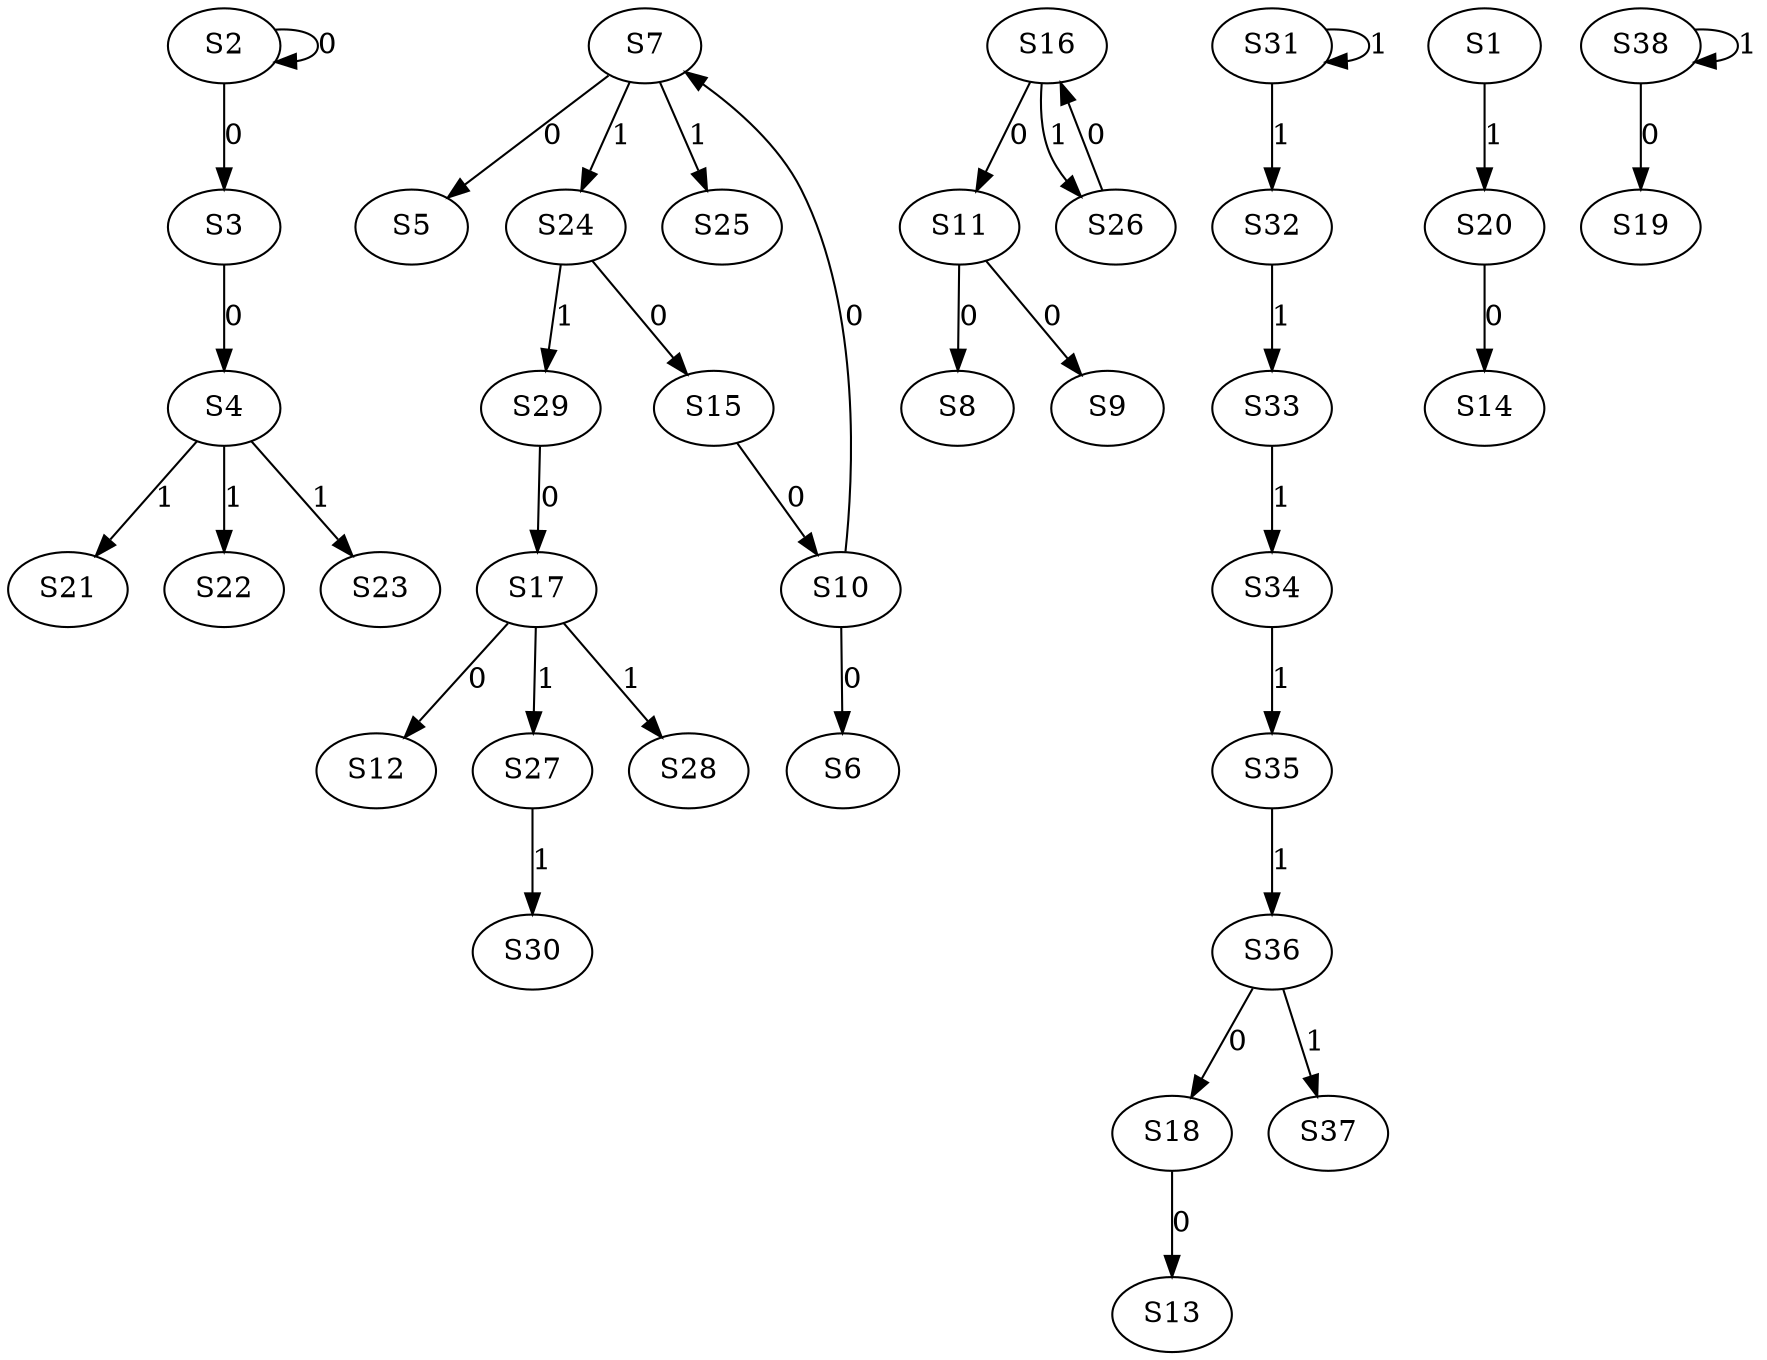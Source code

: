 strict digraph {
	S2 -> S2 [ label = 0 ];
	S2 -> S3 [ label = 0 ];
	S3 -> S4 [ label = 0 ];
	S7 -> S5 [ label = 0 ];
	S10 -> S6 [ label = 0 ];
	S10 -> S7 [ label = 0 ];
	S11 -> S8 [ label = 0 ];
	S11 -> S9 [ label = 0 ];
	S15 -> S10 [ label = 0 ];
	S16 -> S11 [ label = 0 ];
	S17 -> S12 [ label = 0 ];
	S18 -> S13 [ label = 0 ];
	S20 -> S14 [ label = 0 ];
	S24 -> S15 [ label = 0 ];
	S26 -> S16 [ label = 0 ];
	S29 -> S17 [ label = 0 ];
	S36 -> S18 [ label = 0 ];
	S38 -> S19 [ label = 0 ];
	S1 -> S20 [ label = 1 ];
	S4 -> S21 [ label = 1 ];
	S4 -> S22 [ label = 1 ];
	S4 -> S23 [ label = 1 ];
	S7 -> S24 [ label = 1 ];
	S7 -> S25 [ label = 1 ];
	S16 -> S26 [ label = 1 ];
	S17 -> S27 [ label = 1 ];
	S17 -> S28 [ label = 1 ];
	S24 -> S29 [ label = 1 ];
	S27 -> S30 [ label = 1 ];
	S31 -> S31 [ label = 1 ];
	S31 -> S32 [ label = 1 ];
	S32 -> S33 [ label = 1 ];
	S33 -> S34 [ label = 1 ];
	S34 -> S35 [ label = 1 ];
	S35 -> S36 [ label = 1 ];
	S36 -> S37 [ label = 1 ];
	S38 -> S38 [ label = 1 ];
}